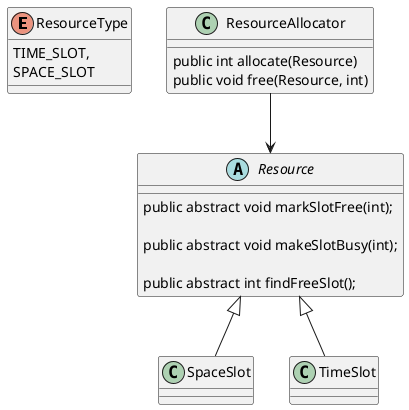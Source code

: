 @startuml
enum ResourceType
{
    TIME_SLOT,
    SPACE_SLOT
}
abstract class Resource
{
    public abstract void markSlotFree(int);

    public abstract void makeSlotBusy(int);

    public abstract int findFreeSlot();
}

class SpaceSlot extends Resource
class TimeSlot extends Resource
class ResourceAllocator{
  public int allocate(Resource)
  public void free(Resource, int)

}
ResourceAllocator --> Resource
@enduml